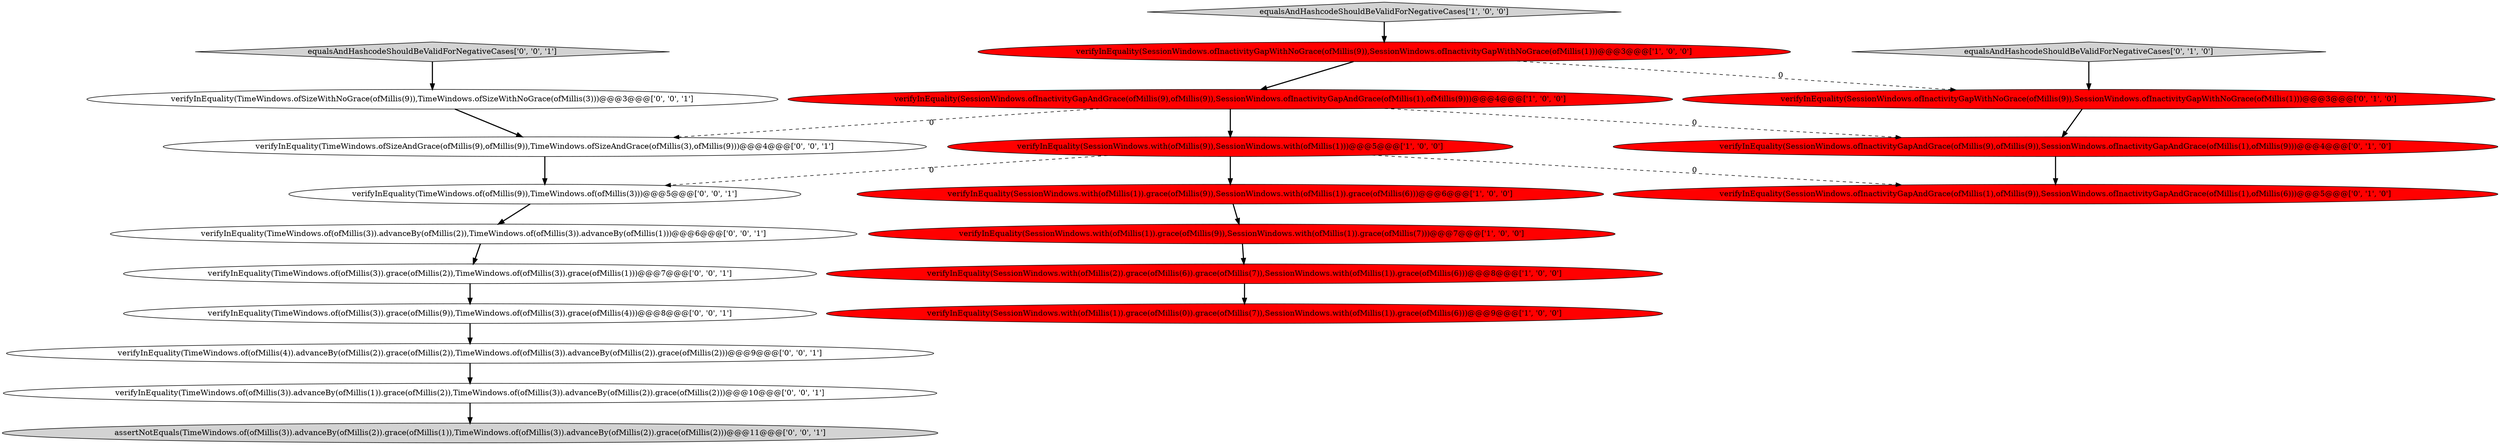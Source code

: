 digraph {
18 [style = filled, label = "verifyInEquality(TimeWindows.of(ofMillis(3)).grace(ofMillis(2)),TimeWindows.of(ofMillis(3)).grace(ofMillis(1)))@@@7@@@['0', '0', '1']", fillcolor = white, shape = ellipse image = "AAA0AAABBB3BBB"];
11 [style = filled, label = "verifyInEquality(SessionWindows.ofInactivityGapAndGrace(ofMillis(1),ofMillis(9)),SessionWindows.ofInactivityGapAndGrace(ofMillis(1),ofMillis(6)))@@@5@@@['0', '1', '0']", fillcolor = red, shape = ellipse image = "AAA1AAABBB2BBB"];
5 [style = filled, label = "verifyInEquality(SessionWindows.with(ofMillis(1)).grace(ofMillis(0)).grace(ofMillis(7)),SessionWindows.with(ofMillis(1)).grace(ofMillis(6)))@@@9@@@['1', '0', '0']", fillcolor = red, shape = ellipse image = "AAA1AAABBB1BBB"];
15 [style = filled, label = "verifyInEquality(TimeWindows.ofSizeWithNoGrace(ofMillis(9)),TimeWindows.ofSizeWithNoGrace(ofMillis(3)))@@@3@@@['0', '0', '1']", fillcolor = white, shape = ellipse image = "AAA0AAABBB3BBB"];
21 [style = filled, label = "verifyInEquality(TimeWindows.of(ofMillis(3)).advanceBy(ofMillis(1)).grace(ofMillis(2)),TimeWindows.of(ofMillis(3)).advanceBy(ofMillis(2)).grace(ofMillis(2)))@@@10@@@['0', '0', '1']", fillcolor = white, shape = ellipse image = "AAA0AAABBB3BBB"];
13 [style = filled, label = "equalsAndHashcodeShouldBeValidForNegativeCases['0', '0', '1']", fillcolor = lightgray, shape = diamond image = "AAA0AAABBB3BBB"];
2 [style = filled, label = "verifyInEquality(SessionWindows.ofInactivityGapWithNoGrace(ofMillis(9)),SessionWindows.ofInactivityGapWithNoGrace(ofMillis(1)))@@@3@@@['1', '0', '0']", fillcolor = red, shape = ellipse image = "AAA1AAABBB1BBB"];
3 [style = filled, label = "verifyInEquality(SessionWindows.with(ofMillis(9)),SessionWindows.with(ofMillis(1)))@@@5@@@['1', '0', '0']", fillcolor = red, shape = ellipse image = "AAA1AAABBB1BBB"];
10 [style = filled, label = "equalsAndHashcodeShouldBeValidForNegativeCases['0', '1', '0']", fillcolor = lightgray, shape = diamond image = "AAA0AAABBB2BBB"];
4 [style = filled, label = "verifyInEquality(SessionWindows.with(ofMillis(1)).grace(ofMillis(9)),SessionWindows.with(ofMillis(1)).grace(ofMillis(7)))@@@7@@@['1', '0', '0']", fillcolor = red, shape = ellipse image = "AAA1AAABBB1BBB"];
12 [style = filled, label = "assertNotEquals(TimeWindows.of(ofMillis(3)).advanceBy(ofMillis(2)).grace(ofMillis(1)),TimeWindows.of(ofMillis(3)).advanceBy(ofMillis(2)).grace(ofMillis(2)))@@@11@@@['0', '0', '1']", fillcolor = lightgray, shape = ellipse image = "AAA0AAABBB3BBB"];
16 [style = filled, label = "verifyInEquality(TimeWindows.ofSizeAndGrace(ofMillis(9),ofMillis(9)),TimeWindows.ofSizeAndGrace(ofMillis(3),ofMillis(9)))@@@4@@@['0', '0', '1']", fillcolor = white, shape = ellipse image = "AAA0AAABBB3BBB"];
19 [style = filled, label = "verifyInEquality(TimeWindows.of(ofMillis(9)),TimeWindows.of(ofMillis(3)))@@@5@@@['0', '0', '1']", fillcolor = white, shape = ellipse image = "AAA0AAABBB3BBB"];
6 [style = filled, label = "verifyInEquality(SessionWindows.with(ofMillis(1)).grace(ofMillis(9)),SessionWindows.with(ofMillis(1)).grace(ofMillis(6)))@@@6@@@['1', '0', '0']", fillcolor = red, shape = ellipse image = "AAA1AAABBB1BBB"];
7 [style = filled, label = "verifyInEquality(SessionWindows.with(ofMillis(2)).grace(ofMillis(6)).grace(ofMillis(7)),SessionWindows.with(ofMillis(1)).grace(ofMillis(6)))@@@8@@@['1', '0', '0']", fillcolor = red, shape = ellipse image = "AAA1AAABBB1BBB"];
17 [style = filled, label = "verifyInEquality(TimeWindows.of(ofMillis(3)).advanceBy(ofMillis(2)),TimeWindows.of(ofMillis(3)).advanceBy(ofMillis(1)))@@@6@@@['0', '0', '1']", fillcolor = white, shape = ellipse image = "AAA0AAABBB3BBB"];
9 [style = filled, label = "verifyInEquality(SessionWindows.ofInactivityGapAndGrace(ofMillis(9),ofMillis(9)),SessionWindows.ofInactivityGapAndGrace(ofMillis(1),ofMillis(9)))@@@4@@@['0', '1', '0']", fillcolor = red, shape = ellipse image = "AAA1AAABBB2BBB"];
14 [style = filled, label = "verifyInEquality(TimeWindows.of(ofMillis(4)).advanceBy(ofMillis(2)).grace(ofMillis(2)),TimeWindows.of(ofMillis(3)).advanceBy(ofMillis(2)).grace(ofMillis(2)))@@@9@@@['0', '0', '1']", fillcolor = white, shape = ellipse image = "AAA0AAABBB3BBB"];
20 [style = filled, label = "verifyInEquality(TimeWindows.of(ofMillis(3)).grace(ofMillis(9)),TimeWindows.of(ofMillis(3)).grace(ofMillis(4)))@@@8@@@['0', '0', '1']", fillcolor = white, shape = ellipse image = "AAA0AAABBB3BBB"];
1 [style = filled, label = "equalsAndHashcodeShouldBeValidForNegativeCases['1', '0', '0']", fillcolor = lightgray, shape = diamond image = "AAA0AAABBB1BBB"];
8 [style = filled, label = "verifyInEquality(SessionWindows.ofInactivityGapWithNoGrace(ofMillis(9)),SessionWindows.ofInactivityGapWithNoGrace(ofMillis(1)))@@@3@@@['0', '1', '0']", fillcolor = red, shape = ellipse image = "AAA1AAABBB2BBB"];
0 [style = filled, label = "verifyInEquality(SessionWindows.ofInactivityGapAndGrace(ofMillis(9),ofMillis(9)),SessionWindows.ofInactivityGapAndGrace(ofMillis(1),ofMillis(9)))@@@4@@@['1', '0', '0']", fillcolor = red, shape = ellipse image = "AAA1AAABBB1BBB"];
0->3 [style = bold, label=""];
9->11 [style = bold, label=""];
0->16 [style = dashed, label="0"];
3->6 [style = bold, label=""];
20->14 [style = bold, label=""];
19->17 [style = bold, label=""];
16->19 [style = bold, label=""];
15->16 [style = bold, label=""];
2->8 [style = dashed, label="0"];
4->7 [style = bold, label=""];
3->19 [style = dashed, label="0"];
21->12 [style = bold, label=""];
6->4 [style = bold, label=""];
18->20 [style = bold, label=""];
7->5 [style = bold, label=""];
2->0 [style = bold, label=""];
10->8 [style = bold, label=""];
8->9 [style = bold, label=""];
1->2 [style = bold, label=""];
13->15 [style = bold, label=""];
0->9 [style = dashed, label="0"];
14->21 [style = bold, label=""];
17->18 [style = bold, label=""];
3->11 [style = dashed, label="0"];
}
